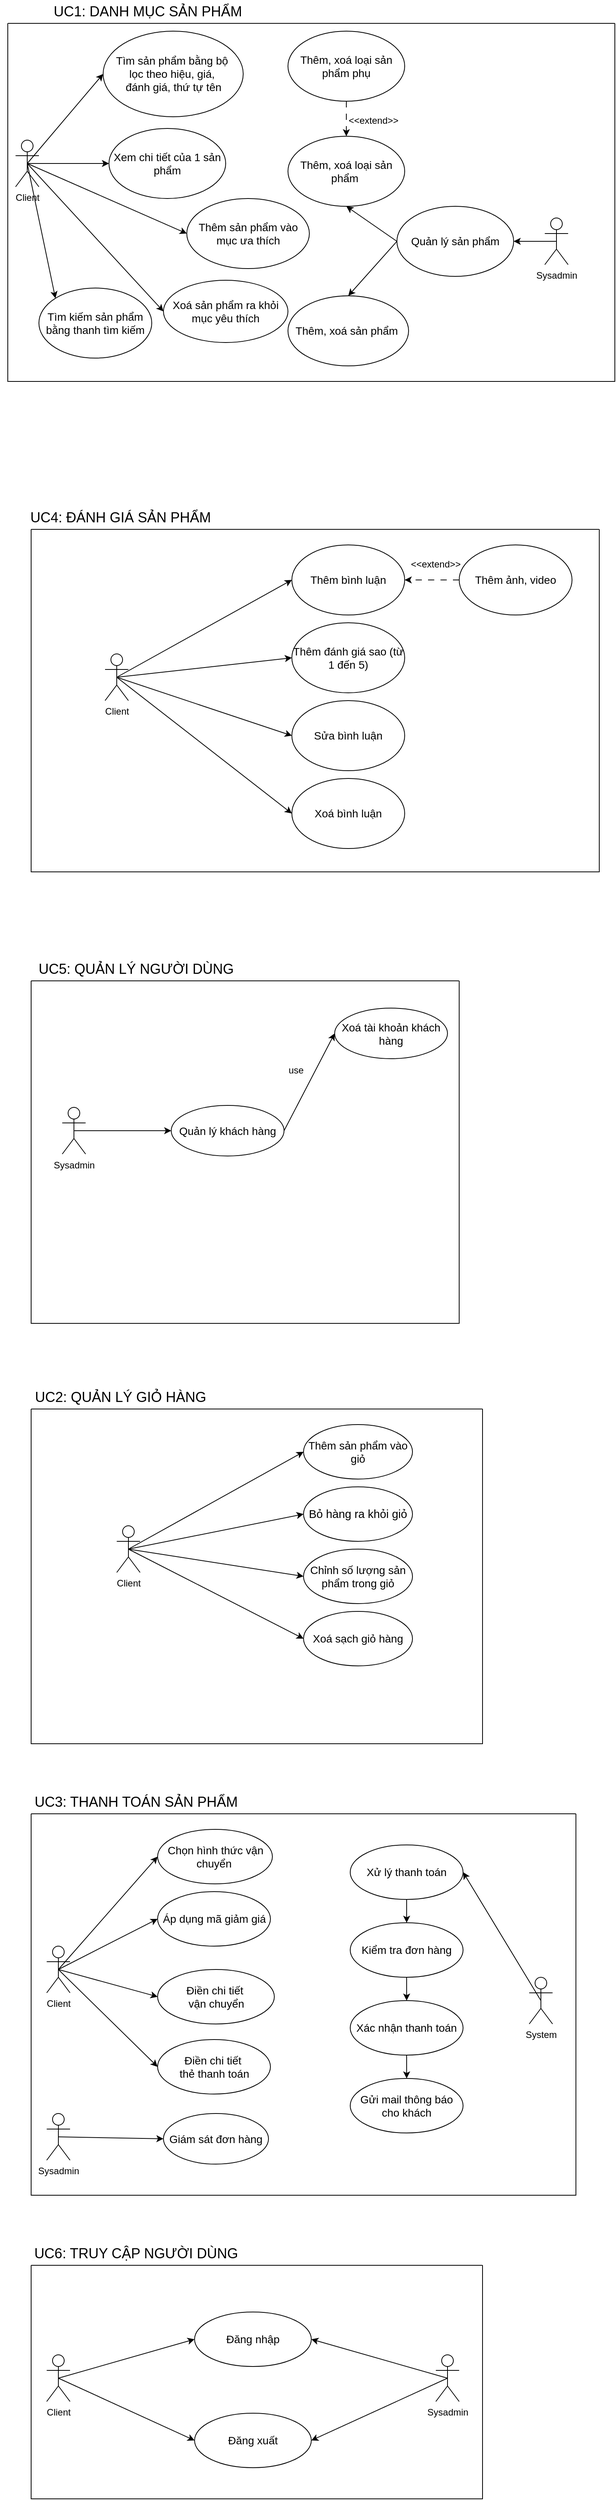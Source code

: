 <mxfile version="24.7.16">
  <diagram name="Page-1" id="LvXtny7HEHkpSI42lx_Y">
    <mxGraphModel dx="802" dy="1669" grid="1" gridSize="10" guides="1" tooltips="1" connect="1" arrows="1" fold="1" page="1" pageScale="1" pageWidth="850" pageHeight="1100" math="0" shadow="0">
      <root>
        <mxCell id="0" />
        <mxCell id="1" parent="0" />
        <mxCell id="e6VT9PuegIeBSxXCI6qS-4" value="" style="swimlane;startSize=0;" parent="1" vertex="1">
          <mxGeometry x="170" y="-100" width="780" height="460" as="geometry" />
        </mxCell>
        <mxCell id="e6VT9PuegIeBSxXCI6qS-1" value="Client" style="shape=umlActor;verticalLabelPosition=bottom;verticalAlign=top;html=1;outlineConnect=0;" parent="e6VT9PuegIeBSxXCI6qS-4" vertex="1">
          <mxGeometry x="10" y="150" width="30" height="60" as="geometry" />
        </mxCell>
        <mxCell id="e6VT9PuegIeBSxXCI6qS-5" value="&lt;font style=&quot;font-size: 14px;&quot;&gt;Tìm sản phẩm bằng bộ&amp;nbsp;&lt;/font&gt;&lt;div&gt;&lt;font style=&quot;font-size: 14px;&quot;&gt;l&lt;/font&gt;&lt;span style=&quot;font-size: 14px; background-color: initial;&quot;&gt;ọc theo hiệu, giá,&lt;/span&gt;&lt;span style=&quot;background-color: initial; font-size: 14px;&quot;&gt;&amp;nbsp;&lt;/span&gt;&lt;/div&gt;&lt;div&gt;&lt;span style=&quot;font-size: 14px; background-color: initial;&quot;&gt;đánh giá, thứ tự tên&lt;/span&gt;&lt;/div&gt;" style="ellipse;whiteSpace=wrap;html=1;" parent="e6VT9PuegIeBSxXCI6qS-4" vertex="1">
          <mxGeometry x="122.5" y="10" width="180" height="110" as="geometry" />
        </mxCell>
        <mxCell id="e6VT9PuegIeBSxXCI6qS-6" value="&lt;font style=&quot;font-size: 14px;&quot;&gt;Xem chi tiết của 1 sản phẩm&lt;/font&gt;" style="ellipse;whiteSpace=wrap;html=1;" parent="e6VT9PuegIeBSxXCI6qS-4" vertex="1">
          <mxGeometry x="130" y="135" width="150" height="90" as="geometry" />
        </mxCell>
        <mxCell id="e6VT9PuegIeBSxXCI6qS-7" value="&lt;font style=&quot;font-size: 14px;&quot;&gt;Thêm sản phẩm vào mục ưa thích&lt;/font&gt;" style="ellipse;whiteSpace=wrap;html=1;" parent="e6VT9PuegIeBSxXCI6qS-4" vertex="1">
          <mxGeometry x="230" y="225" width="157.5" height="90" as="geometry" />
        </mxCell>
        <mxCell id="e6VT9PuegIeBSxXCI6qS-9" value="" style="endArrow=classic;html=1;rounded=0;exitX=0.5;exitY=0.5;exitDx=0;exitDy=0;exitPerimeter=0;entryX=0;entryY=0.5;entryDx=0;entryDy=0;" parent="e6VT9PuegIeBSxXCI6qS-4" source="e6VT9PuegIeBSxXCI6qS-1" target="e6VT9PuegIeBSxXCI6qS-5" edge="1">
          <mxGeometry width="50" height="50" relative="1" as="geometry">
            <mxPoint x="200" y="180" as="sourcePoint" />
            <mxPoint x="250" y="130" as="targetPoint" />
          </mxGeometry>
        </mxCell>
        <mxCell id="e6VT9PuegIeBSxXCI6qS-10" value="" style="endArrow=classic;html=1;rounded=0;exitX=0.5;exitY=0.5;exitDx=0;exitDy=0;exitPerimeter=0;entryX=0;entryY=0.5;entryDx=0;entryDy=0;" parent="e6VT9PuegIeBSxXCI6qS-4" source="e6VT9PuegIeBSxXCI6qS-1" target="e6VT9PuegIeBSxXCI6qS-6" edge="1">
          <mxGeometry width="50" height="50" relative="1" as="geometry">
            <mxPoint x="45" y="190" as="sourcePoint" />
            <mxPoint x="270" y="80" as="targetPoint" />
          </mxGeometry>
        </mxCell>
        <mxCell id="e6VT9PuegIeBSxXCI6qS-11" value="" style="endArrow=classic;html=1;rounded=0;entryX=0;entryY=0.5;entryDx=0;entryDy=0;exitX=0.5;exitY=0.5;exitDx=0;exitDy=0;exitPerimeter=0;" parent="e6VT9PuegIeBSxXCI6qS-4" source="e6VT9PuegIeBSxXCI6qS-1" target="e6VT9PuegIeBSxXCI6qS-7" edge="1">
          <mxGeometry width="50" height="50" relative="1" as="geometry">
            <mxPoint x="45" y="190" as="sourcePoint" />
            <mxPoint x="270" y="210" as="targetPoint" />
          </mxGeometry>
        </mxCell>
        <mxCell id="e6VT9PuegIeBSxXCI6qS-67" value="Sysadmin" style="shape=umlActor;verticalLabelPosition=bottom;verticalAlign=top;html=1;outlineConnect=0;" parent="e6VT9PuegIeBSxXCI6qS-4" vertex="1">
          <mxGeometry x="690" y="250" width="30" height="60" as="geometry" />
        </mxCell>
        <mxCell id="e6VT9PuegIeBSxXCI6qS-70" value="&lt;font style=&quot;font-size: 14px;&quot;&gt;Thêm, xoá loại sản phẩm&amp;nbsp;&lt;/font&gt;" style="ellipse;whiteSpace=wrap;html=1;" parent="e6VT9PuegIeBSxXCI6qS-4" vertex="1">
          <mxGeometry x="360" y="145" width="150" height="90" as="geometry" />
        </mxCell>
        <mxCell id="e6VT9PuegIeBSxXCI6qS-71" value="&lt;font style=&quot;font-size: 14px;&quot;&gt;Thêm, xoá loại sản phẩm phụ&lt;/font&gt;" style="ellipse;whiteSpace=wrap;html=1;" parent="e6VT9PuegIeBSxXCI6qS-4" vertex="1">
          <mxGeometry x="360" y="10" width="150" height="90" as="geometry" />
        </mxCell>
        <mxCell id="e6VT9PuegIeBSxXCI6qS-72" value="" style="endArrow=classic;html=1;rounded=0;exitX=0.5;exitY=1;exitDx=0;exitDy=0;entryX=0.5;entryY=0;entryDx=0;entryDy=0;dashed=1;dashPattern=8 8;" parent="e6VT9PuegIeBSxXCI6qS-4" source="e6VT9PuegIeBSxXCI6qS-71" target="e6VT9PuegIeBSxXCI6qS-70" edge="1">
          <mxGeometry width="50" height="50" relative="1" as="geometry">
            <mxPoint x="490" y="250" as="sourcePoint" />
            <mxPoint x="540" y="200" as="targetPoint" />
          </mxGeometry>
        </mxCell>
        <mxCell id="e6VT9PuegIeBSxXCI6qS-73" value="&amp;lt;&amp;lt;extend&amp;gt;&amp;gt;" style="text;html=1;align=center;verticalAlign=middle;whiteSpace=wrap;rounded=0;" parent="e6VT9PuegIeBSxXCI6qS-4" vertex="1">
          <mxGeometry x="440" y="110" width="60" height="30" as="geometry" />
        </mxCell>
        <mxCell id="e6VT9PuegIeBSxXCI6qS-74" value="" style="endArrow=classic;html=1;rounded=0;entryX=0.5;entryY=1;entryDx=0;entryDy=0;exitX=0;exitY=0.5;exitDx=0;exitDy=0;" parent="e6VT9PuegIeBSxXCI6qS-4" source="JCgOfN1_3YYLHY2QdvUY-2" target="e6VT9PuegIeBSxXCI6qS-70" edge="1">
          <mxGeometry width="50" height="50" relative="1" as="geometry">
            <mxPoint x="570" y="230" as="sourcePoint" />
            <mxPoint x="415" y="260" as="targetPoint" />
          </mxGeometry>
        </mxCell>
        <mxCell id="e6VT9PuegIeBSxXCI6qS-75" value="&lt;font style=&quot;font-size: 14px;&quot;&gt;Thêm, xoá sản phẩm&amp;nbsp;&lt;/font&gt;" style="ellipse;whiteSpace=wrap;html=1;" parent="e6VT9PuegIeBSxXCI6qS-4" vertex="1">
          <mxGeometry x="360" y="350" width="155" height="90" as="geometry" />
        </mxCell>
        <mxCell id="e6VT9PuegIeBSxXCI6qS-76" value="" style="endArrow=classic;html=1;rounded=0;exitX=0;exitY=0.5;exitDx=0;exitDy=0;entryX=0.5;entryY=0;entryDx=0;entryDy=0;" parent="e6VT9PuegIeBSxXCI6qS-4" source="JCgOfN1_3YYLHY2QdvUY-2" target="e6VT9PuegIeBSxXCI6qS-75" edge="1">
          <mxGeometry width="50" height="50" relative="1" as="geometry">
            <mxPoint x="550" y="310" as="sourcePoint" />
            <mxPoint x="637" y="227" as="targetPoint" />
          </mxGeometry>
        </mxCell>
        <mxCell id="JCgOfN1_3YYLHY2QdvUY-2" value="&lt;span style=&quot;font-size: 14px;&quot;&gt;Quản lý sản phẩm&lt;/span&gt;" style="ellipse;whiteSpace=wrap;html=1;" parent="e6VT9PuegIeBSxXCI6qS-4" vertex="1">
          <mxGeometry x="500" y="235" width="150" height="90" as="geometry" />
        </mxCell>
        <mxCell id="JCgOfN1_3YYLHY2QdvUY-3" value="" style="endArrow=classic;html=1;rounded=0;exitX=0.5;exitY=0.5;exitDx=0;exitDy=0;entryX=1;entryY=0.5;entryDx=0;entryDy=0;exitPerimeter=0;" parent="e6VT9PuegIeBSxXCI6qS-4" source="e6VT9PuegIeBSxXCI6qS-67" target="JCgOfN1_3YYLHY2QdvUY-2" edge="1">
          <mxGeometry width="50" height="50" relative="1" as="geometry">
            <mxPoint x="510" y="305" as="sourcePoint" />
            <mxPoint x="475" y="365" as="targetPoint" />
          </mxGeometry>
        </mxCell>
        <mxCell id="JCgOfN1_3YYLHY2QdvUY-4" value="&lt;font style=&quot;font-size: 14px;&quot;&gt;Tìm kiếm sản phẩm bằng thanh tìm kiếm&lt;/font&gt;" style="ellipse;whiteSpace=wrap;html=1;" parent="e6VT9PuegIeBSxXCI6qS-4" vertex="1">
          <mxGeometry x="40" y="340" width="145" height="90" as="geometry" />
        </mxCell>
        <mxCell id="JCgOfN1_3YYLHY2QdvUY-5" value="" style="endArrow=classic;html=1;rounded=0;entryX=0;entryY=0;entryDx=0;entryDy=0;exitX=0.5;exitY=0.5;exitDx=0;exitDy=0;exitPerimeter=0;" parent="e6VT9PuegIeBSxXCI6qS-4" source="e6VT9PuegIeBSxXCI6qS-1" target="JCgOfN1_3YYLHY2QdvUY-4" edge="1">
          <mxGeometry width="50" height="50" relative="1" as="geometry">
            <mxPoint x="45" y="190" as="sourcePoint" />
            <mxPoint x="220" y="305" as="targetPoint" />
          </mxGeometry>
        </mxCell>
        <mxCell id="BVyv462IixhQ07pMpROs-1" value="&lt;span style=&quot;font-size: 14px;&quot;&gt;Xoá sản phẩm ra khỏi mục yêu thích&lt;/span&gt;" style="ellipse;whiteSpace=wrap;html=1;" vertex="1" parent="e6VT9PuegIeBSxXCI6qS-4">
          <mxGeometry x="200" y="330" width="160" height="80" as="geometry" />
        </mxCell>
        <mxCell id="BVyv462IixhQ07pMpROs-2" value="" style="endArrow=classic;html=1;rounded=0;entryX=0;entryY=0.5;entryDx=0;entryDy=0;exitX=0.5;exitY=0.5;exitDx=0;exitDy=0;exitPerimeter=0;" edge="1" parent="e6VT9PuegIeBSxXCI6qS-4" source="e6VT9PuegIeBSxXCI6qS-1" target="BVyv462IixhQ07pMpROs-1">
          <mxGeometry width="50" height="50" relative="1" as="geometry">
            <mxPoint x="35" y="190" as="sourcePoint" />
            <mxPoint x="240" y="280" as="targetPoint" />
          </mxGeometry>
        </mxCell>
        <mxCell id="e6VT9PuegIeBSxXCI6qS-14" value="&lt;font style=&quot;font-size: 18px;&quot;&gt;UC1: DANH MỤC SẢN PHẨM&lt;/font&gt;" style="text;html=1;align=center;verticalAlign=middle;whiteSpace=wrap;rounded=0;" parent="1" vertex="1">
          <mxGeometry x="160" y="-130" width="380" height="30" as="geometry" />
        </mxCell>
        <mxCell id="e6VT9PuegIeBSxXCI6qS-15" value="" style="swimlane;startSize=0;" parent="1" vertex="1">
          <mxGeometry x="200" y="550" width="730" height="440" as="geometry" />
        </mxCell>
        <mxCell id="e6VT9PuegIeBSxXCI6qS-16" value="Client" style="shape=umlActor;verticalLabelPosition=bottom;verticalAlign=top;html=1;outlineConnect=0;" parent="e6VT9PuegIeBSxXCI6qS-15" vertex="1">
          <mxGeometry x="95" y="160" width="30" height="60" as="geometry" />
        </mxCell>
        <mxCell id="e6VT9PuegIeBSxXCI6qS-17" value="&lt;font style=&quot;font-size: 14px;&quot;&gt;Thêm bình luận&lt;/font&gt;" style="ellipse;whiteSpace=wrap;html=1;" parent="e6VT9PuegIeBSxXCI6qS-15" vertex="1">
          <mxGeometry x="335" y="20" width="145" height="90" as="geometry" />
        </mxCell>
        <mxCell id="e6VT9PuegIeBSxXCI6qS-18" value="&lt;span style=&quot;font-size: 14px;&quot;&gt;Thêm đánh giá sao (từ 1 đến 5)&lt;/span&gt;" style="ellipse;whiteSpace=wrap;html=1;" parent="e6VT9PuegIeBSxXCI6qS-15" vertex="1">
          <mxGeometry x="335" y="120" width="145" height="90" as="geometry" />
        </mxCell>
        <mxCell id="e6VT9PuegIeBSxXCI6qS-19" value="&lt;div&gt;&lt;font style=&quot;font-size: 14px;&quot;&gt;Sửa bình luận&lt;/font&gt;&lt;/div&gt;" style="ellipse;whiteSpace=wrap;html=1;" parent="e6VT9PuegIeBSxXCI6qS-15" vertex="1">
          <mxGeometry x="335" y="220" width="145" height="90" as="geometry" />
        </mxCell>
        <mxCell id="e6VT9PuegIeBSxXCI6qS-20" value="&lt;div&gt;&lt;font style=&quot;font-size: 14px;&quot;&gt;Xoá bình luận&lt;/font&gt;&lt;/div&gt;" style="ellipse;whiteSpace=wrap;html=1;" parent="e6VT9PuegIeBSxXCI6qS-15" vertex="1">
          <mxGeometry x="335" y="320" width="145" height="90" as="geometry" />
        </mxCell>
        <mxCell id="e6VT9PuegIeBSxXCI6qS-21" value="" style="endArrow=classic;html=1;rounded=0;exitX=0.5;exitY=0.5;exitDx=0;exitDy=0;exitPerimeter=0;entryX=0;entryY=0.5;entryDx=0;entryDy=0;" parent="e6VT9PuegIeBSxXCI6qS-15" source="e6VT9PuegIeBSxXCI6qS-16" target="e6VT9PuegIeBSxXCI6qS-17" edge="1">
          <mxGeometry width="50" height="50" relative="1" as="geometry">
            <mxPoint x="275" y="190" as="sourcePoint" />
            <mxPoint x="325" y="140" as="targetPoint" />
          </mxGeometry>
        </mxCell>
        <mxCell id="e6VT9PuegIeBSxXCI6qS-22" value="" style="endArrow=classic;html=1;rounded=0;exitX=0.5;exitY=0.5;exitDx=0;exitDy=0;exitPerimeter=0;entryX=0;entryY=0.5;entryDx=0;entryDy=0;" parent="e6VT9PuegIeBSxXCI6qS-15" source="e6VT9PuegIeBSxXCI6qS-16" target="e6VT9PuegIeBSxXCI6qS-18" edge="1">
          <mxGeometry width="50" height="50" relative="1" as="geometry">
            <mxPoint x="120" y="200" as="sourcePoint" />
            <mxPoint x="345" y="90" as="targetPoint" />
          </mxGeometry>
        </mxCell>
        <mxCell id="e6VT9PuegIeBSxXCI6qS-23" value="" style="endArrow=classic;html=1;rounded=0;entryX=0;entryY=0.5;entryDx=0;entryDy=0;exitX=0.5;exitY=0.5;exitDx=0;exitDy=0;exitPerimeter=0;" parent="e6VT9PuegIeBSxXCI6qS-15" source="e6VT9PuegIeBSxXCI6qS-16" target="e6VT9PuegIeBSxXCI6qS-19" edge="1">
          <mxGeometry width="50" height="50" relative="1" as="geometry">
            <mxPoint x="120" y="200" as="sourcePoint" />
            <mxPoint x="345" y="220" as="targetPoint" />
          </mxGeometry>
        </mxCell>
        <mxCell id="e6VT9PuegIeBSxXCI6qS-24" value="" style="endArrow=classic;html=1;rounded=0;entryX=0;entryY=0.5;entryDx=0;entryDy=0;exitX=0.5;exitY=0.5;exitDx=0;exitDy=0;exitPerimeter=0;" parent="e6VT9PuegIeBSxXCI6qS-15" source="e6VT9PuegIeBSxXCI6qS-16" target="e6VT9PuegIeBSxXCI6qS-20" edge="1">
          <mxGeometry width="50" height="50" relative="1" as="geometry">
            <mxPoint x="120" y="200" as="sourcePoint" />
            <mxPoint x="345" y="280" as="targetPoint" />
          </mxGeometry>
        </mxCell>
        <mxCell id="JCgOfN1_3YYLHY2QdvUY-15" value="&lt;div&gt;&lt;font style=&quot;font-size: 14px;&quot;&gt;Thêm ảnh, video&lt;/font&gt;&lt;/div&gt;" style="ellipse;whiteSpace=wrap;html=1;" parent="e6VT9PuegIeBSxXCI6qS-15" vertex="1">
          <mxGeometry x="550" y="20" width="145" height="90" as="geometry" />
        </mxCell>
        <mxCell id="JCgOfN1_3YYLHY2QdvUY-16" value="" style="endArrow=classic;html=1;rounded=0;exitX=0;exitY=0.5;exitDx=0;exitDy=0;entryX=1;entryY=0.5;entryDx=0;entryDy=0;dashed=1;dashPattern=8 8;" parent="e6VT9PuegIeBSxXCI6qS-15" source="JCgOfN1_3YYLHY2QdvUY-15" target="e6VT9PuegIeBSxXCI6qS-17" edge="1">
          <mxGeometry width="50" height="50" relative="1" as="geometry">
            <mxPoint x="510" y="100" as="sourcePoint" />
            <mxPoint x="510" y="145" as="targetPoint" />
          </mxGeometry>
        </mxCell>
        <mxCell id="JCgOfN1_3YYLHY2QdvUY-17" value="&amp;lt;&amp;lt;extend&amp;gt;&amp;gt;" style="text;html=1;align=center;verticalAlign=middle;whiteSpace=wrap;rounded=0;" parent="e6VT9PuegIeBSxXCI6qS-15" vertex="1">
          <mxGeometry x="490" y="30" width="60" height="30" as="geometry" />
        </mxCell>
        <mxCell id="e6VT9PuegIeBSxXCI6qS-25" value="&lt;font style=&quot;font-size: 18px;&quot;&gt;UC4: ĐÁNH GIÁ SẢN PHẨM&lt;/font&gt;" style="text;html=1;align=center;verticalAlign=middle;whiteSpace=wrap;rounded=0;" parent="1" vertex="1">
          <mxGeometry x="180" y="520" width="270" height="30" as="geometry" />
        </mxCell>
        <mxCell id="e6VT9PuegIeBSxXCI6qS-26" value="" style="swimlane;startSize=0;" parent="1" vertex="1">
          <mxGeometry x="200" y="1680" width="580" height="430" as="geometry" />
        </mxCell>
        <mxCell id="e6VT9PuegIeBSxXCI6qS-27" value="Client" style="shape=umlActor;verticalLabelPosition=bottom;verticalAlign=top;html=1;outlineConnect=0;" parent="e6VT9PuegIeBSxXCI6qS-26" vertex="1">
          <mxGeometry x="110" y="150" width="30" height="60" as="geometry" />
        </mxCell>
        <mxCell id="e6VT9PuegIeBSxXCI6qS-28" value="&lt;font style=&quot;font-size: 14px;&quot;&gt;Thêm sản phẩm vào giỏ&lt;/font&gt;" style="ellipse;whiteSpace=wrap;html=1;" parent="e6VT9PuegIeBSxXCI6qS-26" vertex="1">
          <mxGeometry x="350" y="20" width="140" height="70" as="geometry" />
        </mxCell>
        <mxCell id="e6VT9PuegIeBSxXCI6qS-29" value="&lt;span id=&quot;docs-internal-guid-1b1d951b-7fff-7fb7-a342-1d628ba46eca&quot;&gt;&lt;span style=&quot;font-size: 11pt; font-family: Arial, sans-serif; background-color: transparent; font-variant-numeric: normal; font-variant-east-asian: normal; font-variant-alternates: normal; font-variant-position: normal; vertical-align: baseline; white-space-collapse: preserve;&quot;&gt;Bỏ hàng ra khỏi giỏ&lt;/span&gt;&lt;/span&gt;" style="ellipse;whiteSpace=wrap;html=1;" parent="e6VT9PuegIeBSxXCI6qS-26" vertex="1">
          <mxGeometry x="350" y="100" width="140" height="70" as="geometry" />
        </mxCell>
        <mxCell id="e6VT9PuegIeBSxXCI6qS-31" value="&lt;font style=&quot;font-size: 14px;&quot;&gt;Chỉnh số lượng sản phẩm trong giỏ&lt;/font&gt;" style="ellipse;whiteSpace=wrap;html=1;" parent="e6VT9PuegIeBSxXCI6qS-26" vertex="1">
          <mxGeometry x="350" y="180" width="140" height="70" as="geometry" />
        </mxCell>
        <mxCell id="e6VT9PuegIeBSxXCI6qS-32" value="" style="endArrow=classic;html=1;rounded=0;exitX=0.5;exitY=0.5;exitDx=0;exitDy=0;exitPerimeter=0;entryX=0;entryY=0.5;entryDx=0;entryDy=0;" parent="e6VT9PuegIeBSxXCI6qS-26" source="e6VT9PuegIeBSxXCI6qS-27" target="e6VT9PuegIeBSxXCI6qS-28" edge="1">
          <mxGeometry width="50" height="50" relative="1" as="geometry">
            <mxPoint x="290" y="180" as="sourcePoint" />
            <mxPoint x="340" y="130" as="targetPoint" />
          </mxGeometry>
        </mxCell>
        <mxCell id="e6VT9PuegIeBSxXCI6qS-33" value="" style="endArrow=classic;html=1;rounded=0;exitX=0.5;exitY=0.5;exitDx=0;exitDy=0;exitPerimeter=0;entryX=0;entryY=0.5;entryDx=0;entryDy=0;" parent="e6VT9PuegIeBSxXCI6qS-26" source="e6VT9PuegIeBSxXCI6qS-27" target="e6VT9PuegIeBSxXCI6qS-29" edge="1">
          <mxGeometry width="50" height="50" relative="1" as="geometry">
            <mxPoint x="135" y="190" as="sourcePoint" />
            <mxPoint x="360" y="80" as="targetPoint" />
          </mxGeometry>
        </mxCell>
        <mxCell id="e6VT9PuegIeBSxXCI6qS-35" value="" style="endArrow=classic;html=1;rounded=0;entryX=0;entryY=0.5;entryDx=0;entryDy=0;exitX=0.5;exitY=0.5;exitDx=0;exitDy=0;exitPerimeter=0;" parent="e6VT9PuegIeBSxXCI6qS-26" source="e6VT9PuegIeBSxXCI6qS-27" target="e6VT9PuegIeBSxXCI6qS-31" edge="1">
          <mxGeometry width="50" height="50" relative="1" as="geometry">
            <mxPoint x="135" y="190" as="sourcePoint" />
            <mxPoint x="360" y="270" as="targetPoint" />
          </mxGeometry>
        </mxCell>
        <mxCell id="e6VT9PuegIeBSxXCI6qS-59" value="&lt;font style=&quot;font-size: 14px;&quot;&gt;Xoá sạch giỏ hàng&lt;/font&gt;" style="ellipse;whiteSpace=wrap;html=1;" parent="e6VT9PuegIeBSxXCI6qS-26" vertex="1">
          <mxGeometry x="350" y="260" width="140" height="70" as="geometry" />
        </mxCell>
        <mxCell id="e6VT9PuegIeBSxXCI6qS-60" value="" style="endArrow=classic;html=1;rounded=0;entryX=0;entryY=0.5;entryDx=0;entryDy=0;exitX=0.5;exitY=0.5;exitDx=0;exitDy=0;exitPerimeter=0;" parent="e6VT9PuegIeBSxXCI6qS-26" source="e6VT9PuegIeBSxXCI6qS-27" target="e6VT9PuegIeBSxXCI6qS-59" edge="1">
          <mxGeometry width="50" height="50" relative="1" as="geometry">
            <mxPoint x="135" y="190" as="sourcePoint" />
            <mxPoint x="360" y="280" as="targetPoint" />
          </mxGeometry>
        </mxCell>
        <mxCell id="e6VT9PuegIeBSxXCI6qS-36" value="&lt;font style=&quot;font-size: 18px;&quot;&gt;UC2: QUẢN LÝ GIỎ HÀNG&lt;/font&gt;" style="text;html=1;align=center;verticalAlign=middle;whiteSpace=wrap;rounded=0;" parent="1" vertex="1">
          <mxGeometry x="180" y="1650" width="270" height="30" as="geometry" />
        </mxCell>
        <mxCell id="e6VT9PuegIeBSxXCI6qS-37" value="" style="swimlane;startSize=0;" parent="1" vertex="1">
          <mxGeometry x="200" y="1130" width="550" height="440" as="geometry" />
        </mxCell>
        <mxCell id="e6VT9PuegIeBSxXCI6qS-38" value="Sysadmin" style="shape=umlActor;verticalLabelPosition=bottom;verticalAlign=top;html=1;outlineConnect=0;" parent="e6VT9PuegIeBSxXCI6qS-37" vertex="1">
          <mxGeometry x="40" y="162.5" width="30" height="60" as="geometry" />
        </mxCell>
        <mxCell id="e6VT9PuegIeBSxXCI6qS-43" value="" style="endArrow=classic;html=1;rounded=0;exitX=0.5;exitY=0.5;exitDx=0;exitDy=0;exitPerimeter=0;" parent="e6VT9PuegIeBSxXCI6qS-37" source="e6VT9PuegIeBSxXCI6qS-38" target="BVyv462IixhQ07pMpROs-4" edge="1">
          <mxGeometry width="50" height="50" relative="1" as="geometry">
            <mxPoint x="275" y="195" as="sourcePoint" />
            <mxPoint x="335" y="70" as="targetPoint" />
          </mxGeometry>
        </mxCell>
        <mxCell id="BVyv462IixhQ07pMpROs-4" value="&lt;span style=&quot;font-size: 14px;&quot;&gt;Quản lý khách hàng&lt;/span&gt;" style="ellipse;whiteSpace=wrap;html=1;" vertex="1" parent="e6VT9PuegIeBSxXCI6qS-37">
          <mxGeometry x="180" y="160" width="145" height="65" as="geometry" />
        </mxCell>
        <mxCell id="BVyv462IixhQ07pMpROs-5" value="&lt;span style=&quot;font-size: 14px;&quot;&gt;Xoá tài khoản khách hàng&lt;/span&gt;" style="ellipse;whiteSpace=wrap;html=1;" vertex="1" parent="e6VT9PuegIeBSxXCI6qS-37">
          <mxGeometry x="390" y="35" width="145" height="65" as="geometry" />
        </mxCell>
        <mxCell id="BVyv462IixhQ07pMpROs-6" value="" style="endArrow=classic;html=1;rounded=0;entryX=0;entryY=0.5;entryDx=0;entryDy=0;exitX=1;exitY=0.5;exitDx=0;exitDy=0;" edge="1" parent="e6VT9PuegIeBSxXCI6qS-37" source="BVyv462IixhQ07pMpROs-4" target="BVyv462IixhQ07pMpROs-5">
          <mxGeometry width="50" height="50" relative="1" as="geometry">
            <mxPoint x="325" y="220" as="sourcePoint" />
            <mxPoint x="480" y="233" as="targetPoint" />
          </mxGeometry>
        </mxCell>
        <mxCell id="BVyv462IixhQ07pMpROs-7" value="use" style="text;html=1;align=center;verticalAlign=middle;resizable=0;points=[];autosize=1;strokeColor=none;fillColor=none;" vertex="1" parent="e6VT9PuegIeBSxXCI6qS-37">
          <mxGeometry x="320" y="100" width="40" height="30" as="geometry" />
        </mxCell>
        <mxCell id="e6VT9PuegIeBSxXCI6qS-47" value="&lt;font style=&quot;font-size: 18px;&quot;&gt;UC5: QUẢN LÝ NGƯỜI DÙNG&lt;/font&gt;" style="text;html=1;align=center;verticalAlign=middle;whiteSpace=wrap;rounded=0;" parent="1" vertex="1">
          <mxGeometry x="200" y="1100" width="270" height="30" as="geometry" />
        </mxCell>
        <mxCell id="e6VT9PuegIeBSxXCI6qS-50" value="" style="swimlane;startSize=0;" parent="1" vertex="1">
          <mxGeometry x="200" y="2200" width="700" height="490" as="geometry" />
        </mxCell>
        <mxCell id="e6VT9PuegIeBSxXCI6qS-51" value="Client" style="shape=umlActor;verticalLabelPosition=bottom;verticalAlign=top;html=1;outlineConnect=0;" parent="e6VT9PuegIeBSxXCI6qS-50" vertex="1">
          <mxGeometry x="20" y="170" width="30" height="60" as="geometry" />
        </mxCell>
        <mxCell id="e6VT9PuegIeBSxXCI6qS-52" value="&lt;font style=&quot;font-size: 14px;&quot;&gt;Áp dụng mã giảm giá&lt;/font&gt;" style="ellipse;whiteSpace=wrap;html=1;" parent="e6VT9PuegIeBSxXCI6qS-50" vertex="1">
          <mxGeometry x="162.5" y="100" width="145" height="70" as="geometry" />
        </mxCell>
        <mxCell id="e6VT9PuegIeBSxXCI6qS-53" value="&lt;font style=&quot;font-size: 14px;&quot;&gt;Điền chi tiết&amp;nbsp;&lt;/font&gt;&lt;div&gt;&lt;font style=&quot;font-size: 14px;&quot;&gt;vận chuyển&lt;/font&gt;&lt;/div&gt;" style="ellipse;whiteSpace=wrap;html=1;" parent="e6VT9PuegIeBSxXCI6qS-50" vertex="1">
          <mxGeometry x="162.5" y="200" width="150" height="70" as="geometry" />
        </mxCell>
        <mxCell id="e6VT9PuegIeBSxXCI6qS-55" value="" style="endArrow=classic;html=1;rounded=0;exitX=0.5;exitY=0.5;exitDx=0;exitDy=0;exitPerimeter=0;entryX=0;entryY=0.5;entryDx=0;entryDy=0;" parent="e6VT9PuegIeBSxXCI6qS-50" source="e6VT9PuegIeBSxXCI6qS-51" target="e6VT9PuegIeBSxXCI6qS-52" edge="1">
          <mxGeometry width="50" height="50" relative="1" as="geometry">
            <mxPoint x="200" y="200" as="sourcePoint" />
            <mxPoint x="250" y="150" as="targetPoint" />
          </mxGeometry>
        </mxCell>
        <mxCell id="e6VT9PuegIeBSxXCI6qS-56" value="" style="endArrow=classic;html=1;rounded=0;exitX=0.5;exitY=0.5;exitDx=0;exitDy=0;exitPerimeter=0;entryX=0;entryY=0.5;entryDx=0;entryDy=0;" parent="e6VT9PuegIeBSxXCI6qS-50" source="e6VT9PuegIeBSxXCI6qS-51" target="e6VT9PuegIeBSxXCI6qS-53" edge="1">
          <mxGeometry width="50" height="50" relative="1" as="geometry">
            <mxPoint x="45" y="210" as="sourcePoint" />
            <mxPoint x="270" y="100" as="targetPoint" />
          </mxGeometry>
        </mxCell>
        <mxCell id="e6VT9PuegIeBSxXCI6qS-63" value="&lt;font style=&quot;font-size: 14px;&quot;&gt;Điền chi tiết&amp;nbsp;&lt;/font&gt;&lt;div&gt;&lt;span style=&quot;font-size: 14px;&quot;&gt;thẻ thanh toán&lt;/span&gt;&lt;/div&gt;" style="ellipse;whiteSpace=wrap;html=1;" parent="e6VT9PuegIeBSxXCI6qS-50" vertex="1">
          <mxGeometry x="162.5" y="290" width="145" height="70" as="geometry" />
        </mxCell>
        <mxCell id="e6VT9PuegIeBSxXCI6qS-64" value="" style="endArrow=classic;html=1;rounded=0;exitX=0.5;exitY=0.5;exitDx=0;exitDy=0;exitPerimeter=0;entryX=0;entryY=0.5;entryDx=0;entryDy=0;" parent="e6VT9PuegIeBSxXCI6qS-50" source="e6VT9PuegIeBSxXCI6qS-51" target="e6VT9PuegIeBSxXCI6qS-63" edge="1">
          <mxGeometry width="50" height="50" relative="1" as="geometry">
            <mxPoint x="45" y="210" as="sourcePoint" />
            <mxPoint x="270" y="220" as="targetPoint" />
          </mxGeometry>
        </mxCell>
        <mxCell id="e6VT9PuegIeBSxXCI6qS-77" value="Sysadmin" style="shape=umlActor;verticalLabelPosition=bottom;verticalAlign=top;html=1;outlineConnect=0;" parent="e6VT9PuegIeBSxXCI6qS-50" vertex="1">
          <mxGeometry x="20" y="385" width="30" height="60" as="geometry" />
        </mxCell>
        <mxCell id="e6VT9PuegIeBSxXCI6qS-78" value="&lt;span style=&quot;font-size: 14px;&quot;&gt;Giám sát đơn hàng&lt;/span&gt;" style="ellipse;whiteSpace=wrap;html=1;" parent="e6VT9PuegIeBSxXCI6qS-50" vertex="1">
          <mxGeometry x="170" y="385" width="135" height="65" as="geometry" />
        </mxCell>
        <mxCell id="e6VT9PuegIeBSxXCI6qS-79" value="" style="endArrow=classic;html=1;rounded=0;exitX=0.5;exitY=0.5;exitDx=0;exitDy=0;exitPerimeter=0;entryX=0;entryY=0.5;entryDx=0;entryDy=0;" parent="e6VT9PuegIeBSxXCI6qS-50" source="e6VT9PuegIeBSxXCI6qS-77" target="e6VT9PuegIeBSxXCI6qS-78" edge="1">
          <mxGeometry width="50" height="50" relative="1" as="geometry">
            <mxPoint x="-390" y="425" as="sourcePoint" />
            <mxPoint x="-165" y="435" as="targetPoint" />
          </mxGeometry>
        </mxCell>
        <mxCell id="JCgOfN1_3YYLHY2QdvUY-6" value="System" style="shape=umlActor;verticalLabelPosition=bottom;verticalAlign=top;html=1;outlineConnect=0;" parent="e6VT9PuegIeBSxXCI6qS-50" vertex="1">
          <mxGeometry x="640" y="210" width="30" height="60" as="geometry" />
        </mxCell>
        <mxCell id="JCgOfN1_3YYLHY2QdvUY-12" style="edgeStyle=orthogonalEdgeStyle;rounded=0;orthogonalLoop=1;jettySize=auto;html=1;entryX=0.5;entryY=0;entryDx=0;entryDy=0;" parent="e6VT9PuegIeBSxXCI6qS-50" source="JCgOfN1_3YYLHY2QdvUY-7" target="JCgOfN1_3YYLHY2QdvUY-8" edge="1">
          <mxGeometry relative="1" as="geometry" />
        </mxCell>
        <mxCell id="JCgOfN1_3YYLHY2QdvUY-7" value="&lt;font style=&quot;font-size: 14px;&quot;&gt;Xử lý thanh toán&lt;/font&gt;" style="ellipse;whiteSpace=wrap;html=1;" parent="e6VT9PuegIeBSxXCI6qS-50" vertex="1">
          <mxGeometry x="410" y="40" width="145" height="70" as="geometry" />
        </mxCell>
        <mxCell id="JCgOfN1_3YYLHY2QdvUY-13" style="edgeStyle=orthogonalEdgeStyle;rounded=0;orthogonalLoop=1;jettySize=auto;html=1;entryX=0.5;entryY=0;entryDx=0;entryDy=0;" parent="e6VT9PuegIeBSxXCI6qS-50" source="JCgOfN1_3YYLHY2QdvUY-8" target="JCgOfN1_3YYLHY2QdvUY-9" edge="1">
          <mxGeometry relative="1" as="geometry" />
        </mxCell>
        <mxCell id="JCgOfN1_3YYLHY2QdvUY-8" value="&lt;font style=&quot;font-size: 14px;&quot;&gt;Kiểm tra đơn hàng&lt;/font&gt;" style="ellipse;whiteSpace=wrap;html=1;" parent="e6VT9PuegIeBSxXCI6qS-50" vertex="1">
          <mxGeometry x="410" y="140" width="145" height="70" as="geometry" />
        </mxCell>
        <mxCell id="JCgOfN1_3YYLHY2QdvUY-14" style="edgeStyle=orthogonalEdgeStyle;rounded=0;orthogonalLoop=1;jettySize=auto;html=1;entryX=0.5;entryY=0;entryDx=0;entryDy=0;" parent="e6VT9PuegIeBSxXCI6qS-50" source="JCgOfN1_3YYLHY2QdvUY-9" target="JCgOfN1_3YYLHY2QdvUY-10" edge="1">
          <mxGeometry relative="1" as="geometry" />
        </mxCell>
        <mxCell id="JCgOfN1_3YYLHY2QdvUY-9" value="&lt;font style=&quot;font-size: 14px;&quot;&gt;Xác nhận thanh toán&lt;/font&gt;" style="ellipse;whiteSpace=wrap;html=1;" parent="e6VT9PuegIeBSxXCI6qS-50" vertex="1">
          <mxGeometry x="410" y="240" width="145" height="70" as="geometry" />
        </mxCell>
        <mxCell id="JCgOfN1_3YYLHY2QdvUY-10" value="&lt;font style=&quot;font-size: 14px;&quot;&gt;Gửi mail thông báo cho khách&lt;/font&gt;" style="ellipse;whiteSpace=wrap;html=1;" parent="e6VT9PuegIeBSxXCI6qS-50" vertex="1">
          <mxGeometry x="410" y="340" width="145" height="70" as="geometry" />
        </mxCell>
        <mxCell id="JCgOfN1_3YYLHY2QdvUY-11" value="" style="endArrow=classic;html=1;rounded=0;exitX=0.5;exitY=0.5;exitDx=0;exitDy=0;exitPerimeter=0;entryX=1;entryY=0.5;entryDx=0;entryDy=0;" parent="e6VT9PuegIeBSxXCI6qS-50" source="JCgOfN1_3YYLHY2QdvUY-6" target="JCgOfN1_3YYLHY2QdvUY-7" edge="1">
          <mxGeometry width="50" height="50" relative="1" as="geometry">
            <mxPoint x="610" y="140" as="sourcePoint" />
            <mxPoint x="743" y="225" as="targetPoint" />
          </mxGeometry>
        </mxCell>
        <mxCell id="BVyv462IixhQ07pMpROs-10" value="&lt;font style=&quot;font-size: 14px;&quot;&gt;Chọn hình thức vận chuyển&amp;nbsp;&lt;/font&gt;" style="ellipse;whiteSpace=wrap;html=1;" vertex="1" parent="e6VT9PuegIeBSxXCI6qS-50">
          <mxGeometry x="162.5" y="20" width="147.5" height="70" as="geometry" />
        </mxCell>
        <mxCell id="BVyv462IixhQ07pMpROs-11" value="" style="endArrow=classic;html=1;rounded=0;exitX=0.5;exitY=0.5;exitDx=0;exitDy=0;exitPerimeter=0;entryX=0;entryY=0.5;entryDx=0;entryDy=0;" edge="1" parent="e6VT9PuegIeBSxXCI6qS-50" source="e6VT9PuegIeBSxXCI6qS-51" target="BVyv462IixhQ07pMpROs-10">
          <mxGeometry width="50" height="50" relative="1" as="geometry">
            <mxPoint x="45" y="210" as="sourcePoint" />
            <mxPoint x="173" y="145" as="targetPoint" />
          </mxGeometry>
        </mxCell>
        <mxCell id="e6VT9PuegIeBSxXCI6qS-58" value="&lt;font style=&quot;font-size: 18px;&quot;&gt;UC3: THANH TOÁN SẢN PHẨM&lt;/font&gt;" style="text;html=1;align=center;verticalAlign=middle;whiteSpace=wrap;rounded=0;" parent="1" vertex="1">
          <mxGeometry x="200" y="2170" width="270" height="30" as="geometry" />
        </mxCell>
        <mxCell id="e6VT9PuegIeBSxXCI6qS-93" value="" style="swimlane;startSize=0;" parent="1" vertex="1">
          <mxGeometry x="200" y="2780" width="580" height="300" as="geometry" />
        </mxCell>
        <mxCell id="e6VT9PuegIeBSxXCI6qS-94" value="Client" style="shape=umlActor;verticalLabelPosition=bottom;verticalAlign=top;html=1;outlineConnect=0;" parent="e6VT9PuegIeBSxXCI6qS-93" vertex="1">
          <mxGeometry x="20" y="115" width="30" height="60" as="geometry" />
        </mxCell>
        <mxCell id="e6VT9PuegIeBSxXCI6qS-96" value="&lt;span style=&quot;font-size: 14px;&quot;&gt;Đăng nhập&lt;/span&gt;" style="ellipse;whiteSpace=wrap;html=1;" parent="e6VT9PuegIeBSxXCI6qS-93" vertex="1">
          <mxGeometry x="210" y="60" width="150" height="70" as="geometry" />
        </mxCell>
        <mxCell id="e6VT9PuegIeBSxXCI6qS-98" value="" style="endArrow=classic;html=1;rounded=0;exitX=0.5;exitY=0.5;exitDx=0;exitDy=0;exitPerimeter=0;entryX=0;entryY=0.5;entryDx=0;entryDy=0;" parent="e6VT9PuegIeBSxXCI6qS-93" source="e6VT9PuegIeBSxXCI6qS-94" target="e6VT9PuegIeBSxXCI6qS-96" edge="1">
          <mxGeometry width="50" height="50" relative="1" as="geometry">
            <mxPoint x="45" y="210" as="sourcePoint" />
            <mxPoint x="270" y="100" as="targetPoint" />
          </mxGeometry>
        </mxCell>
        <mxCell id="e6VT9PuegIeBSxXCI6qS-101" value="Sysadmin" style="shape=umlActor;verticalLabelPosition=bottom;verticalAlign=top;html=1;outlineConnect=0;" parent="e6VT9PuegIeBSxXCI6qS-93" vertex="1">
          <mxGeometry x="520" y="115" width="30" height="60" as="geometry" />
        </mxCell>
        <mxCell id="e6VT9PuegIeBSxXCI6qS-105" value="" style="endArrow=classic;html=1;rounded=0;entryX=1;entryY=0.5;entryDx=0;entryDy=0;exitX=0.5;exitY=0.5;exitDx=0;exitDy=0;exitPerimeter=0;" parent="e6VT9PuegIeBSxXCI6qS-93" source="e6VT9PuegIeBSxXCI6qS-101" target="e6VT9PuegIeBSxXCI6qS-96" edge="1">
          <mxGeometry width="50" height="50" relative="1" as="geometry">
            <mxPoint x="45" y="155" as="sourcePoint" />
            <mxPoint x="270" y="155" as="targetPoint" />
          </mxGeometry>
        </mxCell>
        <mxCell id="7XLWhAyLj9YUo7ISnvzk-2" value="" style="endArrow=classic;html=1;rounded=0;exitX=0.5;exitY=0.5;exitDx=0;exitDy=0;exitPerimeter=0;entryX=0;entryY=0.5;entryDx=0;entryDy=0;" parent="e6VT9PuegIeBSxXCI6qS-93" source="e6VT9PuegIeBSxXCI6qS-94" target="BVyv462IixhQ07pMpROs-3" edge="1">
          <mxGeometry width="50" height="50" relative="1" as="geometry">
            <mxPoint x="45" y="155" as="sourcePoint" />
            <mxPoint x="250" y="245" as="targetPoint" />
          </mxGeometry>
        </mxCell>
        <mxCell id="7XLWhAyLj9YUo7ISnvzk-4" value="" style="endArrow=classic;html=1;rounded=0;entryX=1;entryY=0.5;entryDx=0;entryDy=0;exitX=0.5;exitY=0.5;exitDx=0;exitDy=0;exitPerimeter=0;" parent="e6VT9PuegIeBSxXCI6qS-93" source="e6VT9PuegIeBSxXCI6qS-101" target="BVyv462IixhQ07pMpROs-3" edge="1">
          <mxGeometry width="50" height="50" relative="1" as="geometry">
            <mxPoint x="45" y="155" as="sourcePoint" />
            <mxPoint x="250" y="335" as="targetPoint" />
          </mxGeometry>
        </mxCell>
        <mxCell id="BVyv462IixhQ07pMpROs-3" value="&lt;span style=&quot;font-size: 14px;&quot;&gt;Đăng xuất&lt;/span&gt;" style="ellipse;whiteSpace=wrap;html=1;" vertex="1" parent="e6VT9PuegIeBSxXCI6qS-93">
          <mxGeometry x="210" y="190" width="150" height="70" as="geometry" />
        </mxCell>
        <mxCell id="e6VT9PuegIeBSxXCI6qS-104" value="&lt;font style=&quot;font-size: 18px;&quot;&gt;UC6: TRUY CẬP NGƯỜI DÙNG&lt;/font&gt;" style="text;html=1;align=center;verticalAlign=middle;whiteSpace=wrap;rounded=0;" parent="1" vertex="1">
          <mxGeometry x="200" y="2750" width="270" height="30" as="geometry" />
        </mxCell>
      </root>
    </mxGraphModel>
  </diagram>
</mxfile>
